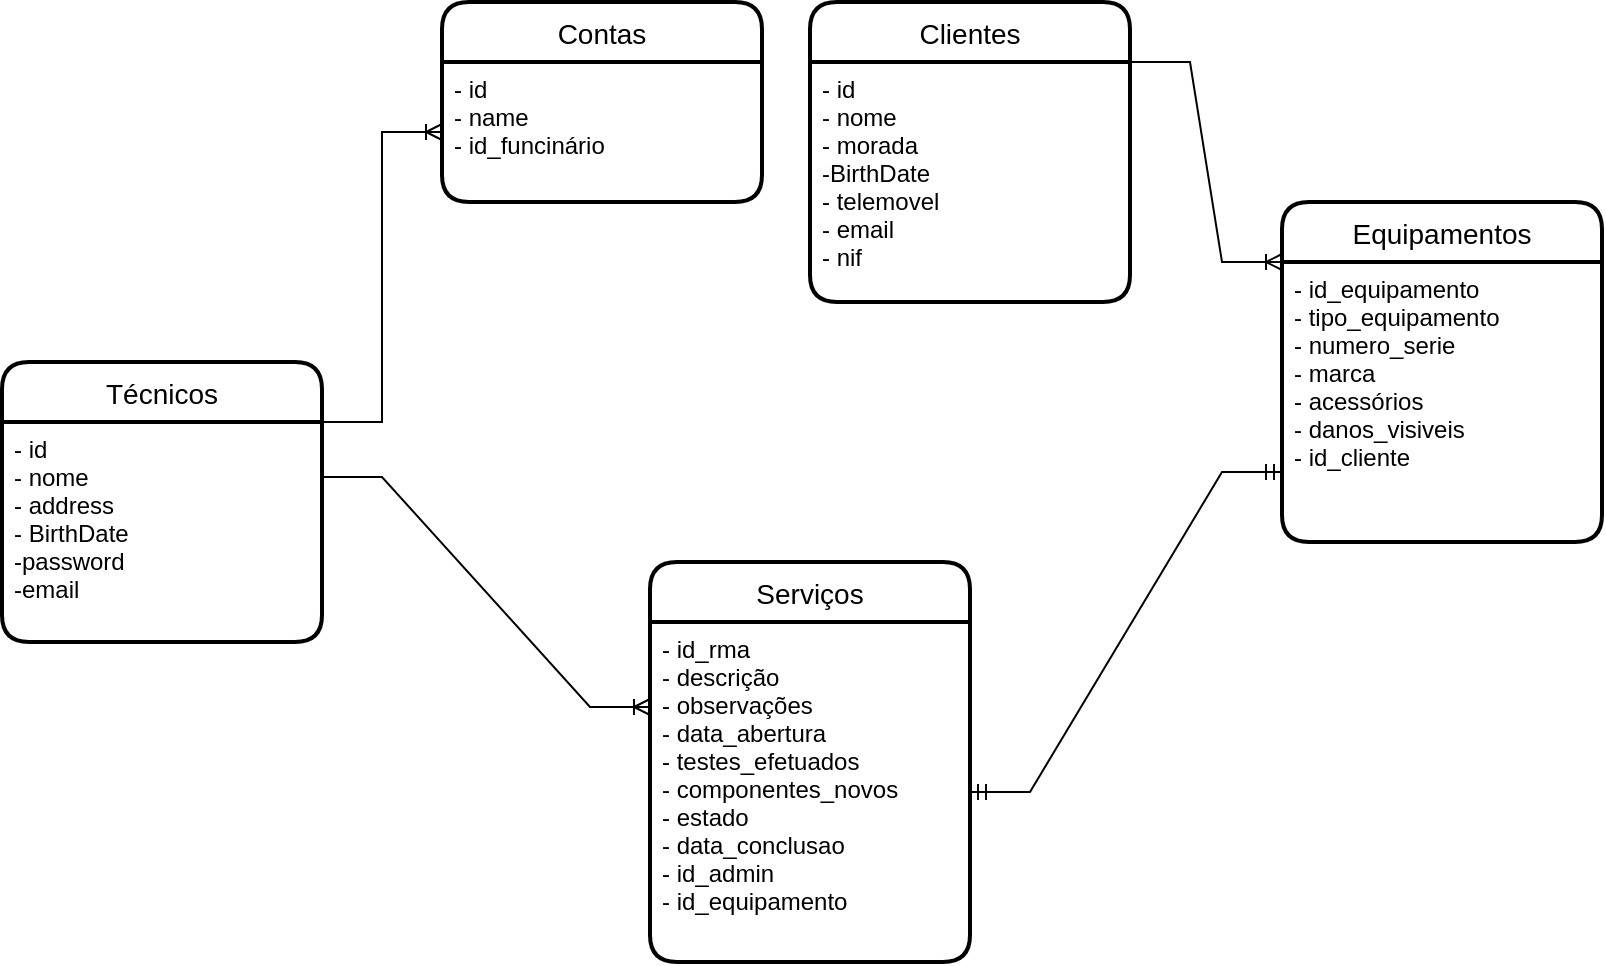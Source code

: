 <mxfile version="15.8.7" type="device"><diagram id="GpYmYWtFR5xMOvUUbtv0" name="Página-1"><mxGraphModel dx="1038" dy="649" grid="1" gridSize="10" guides="1" tooltips="1" connect="1" arrows="1" fold="1" page="1" pageScale="1" pageWidth="827" pageHeight="1169" math="0" shadow="0"><root><mxCell id="0"/><mxCell id="1" parent="0"/><mxCell id="zKvb7ItwwasAccG3lsRl-1" value="Técnicos" style="swimlane;childLayout=stackLayout;horizontal=1;startSize=30;horizontalStack=0;rounded=1;fontSize=14;fontStyle=0;strokeWidth=2;resizeParent=0;resizeLast=1;shadow=0;dashed=0;align=center;" parent="1" vertex="1"><mxGeometry x="10" y="420" width="160" height="140" as="geometry"/></mxCell><mxCell id="zKvb7ItwwasAccG3lsRl-2" value="- id&#10;- nome&#10;- address&#10;- BirthDate&#10;-password&#10;-email" style="align=left;strokeColor=none;fillColor=none;spacingLeft=4;fontSize=12;verticalAlign=top;resizable=0;rotatable=0;part=1;" parent="zKvb7ItwwasAccG3lsRl-1" vertex="1"><mxGeometry y="30" width="160" height="110" as="geometry"/></mxCell><mxCell id="zKvb7ItwwasAccG3lsRl-3" value="Clientes" style="swimlane;childLayout=stackLayout;horizontal=1;startSize=30;horizontalStack=0;rounded=1;fontSize=14;fontStyle=0;strokeWidth=2;resizeParent=0;resizeLast=1;shadow=0;dashed=0;align=center;" parent="1" vertex="1"><mxGeometry x="414" y="240" width="160" height="150" as="geometry"/></mxCell><mxCell id="zKvb7ItwwasAccG3lsRl-4" value="- id&#10;- nome&#10;- morada&#10;-BirthDate&#10;- telemovel&#10;- email&#10;- nif" style="align=left;strokeColor=none;fillColor=none;spacingLeft=4;fontSize=12;verticalAlign=top;resizable=0;rotatable=0;part=1;" parent="zKvb7ItwwasAccG3lsRl-3" vertex="1"><mxGeometry y="30" width="160" height="120" as="geometry"/></mxCell><mxCell id="zKvb7ItwwasAccG3lsRl-10" value="Equipamentos" style="swimlane;childLayout=stackLayout;horizontal=1;startSize=30;horizontalStack=0;rounded=1;fontSize=14;fontStyle=0;strokeWidth=2;resizeParent=0;resizeLast=1;shadow=0;dashed=0;align=center;" parent="1" vertex="1"><mxGeometry x="650" y="340" width="160" height="170" as="geometry"/></mxCell><mxCell id="zKvb7ItwwasAccG3lsRl-11" value="- id_equipamento&#10;- tipo_equipamento&#10;- numero_serie&#10;- marca&#10;- acessórios&#10;- danos_visiveis&#10;- id_cliente" style="align=left;strokeColor=none;fillColor=none;spacingLeft=4;fontSize=12;verticalAlign=top;resizable=0;rotatable=0;part=1;" parent="zKvb7ItwwasAccG3lsRl-10" vertex="1"><mxGeometry y="30" width="160" height="140" as="geometry"/></mxCell><mxCell id="zKvb7ItwwasAccG3lsRl-12" value="Serviços" style="swimlane;childLayout=stackLayout;horizontal=1;startSize=30;horizontalStack=0;rounded=1;fontSize=14;fontStyle=0;strokeWidth=2;resizeParent=0;resizeLast=1;shadow=0;dashed=0;align=center;" parent="1" vertex="1"><mxGeometry x="334" y="520" width="160" height="200" as="geometry"/></mxCell><mxCell id="zKvb7ItwwasAccG3lsRl-13" value="- id_rma&#10;- descrição&#10;- observações&#10;- data_abertura&#10;- testes_efetuados&#10;- componentes_novos&#10;- estado&#10;- data_conclusao&#10;- id_admin&#10;- id_equipamento" style="align=left;strokeColor=none;fillColor=none;spacingLeft=4;fontSize=12;verticalAlign=top;resizable=0;rotatable=0;part=1;" parent="zKvb7ItwwasAccG3lsRl-12" vertex="1"><mxGeometry y="30" width="160" height="170" as="geometry"/></mxCell><mxCell id="zKvb7ItwwasAccG3lsRl-14" value="" style="edgeStyle=entityRelationEdgeStyle;fontSize=12;html=1;endArrow=ERoneToMany;rounded=0;exitX=1;exitY=0;exitDx=0;exitDy=0;entryX=0;entryY=0;entryDx=0;entryDy=0;" parent="1" source="zKvb7ItwwasAccG3lsRl-4" target="zKvb7ItwwasAccG3lsRl-11" edge="1"><mxGeometry width="100" height="100" relative="1" as="geometry"><mxPoint x="460" y="680" as="sourcePoint"/><mxPoint x="560" y="580" as="targetPoint"/></mxGeometry></mxCell><mxCell id="zKvb7ItwwasAccG3lsRl-16" value="" style="edgeStyle=entityRelationEdgeStyle;fontSize=12;html=1;endArrow=ERmandOne;startArrow=ERmandOne;rounded=0;entryX=0;entryY=0.75;entryDx=0;entryDy=0;exitX=1;exitY=0.5;exitDx=0;exitDy=0;" parent="1" source="zKvb7ItwwasAccG3lsRl-13" target="zKvb7ItwwasAccG3lsRl-11" edge="1"><mxGeometry width="100" height="100" relative="1" as="geometry"><mxPoint x="80" y="800" as="sourcePoint"/><mxPoint x="580" y="470" as="targetPoint"/></mxGeometry></mxCell><mxCell id="zKvb7ItwwasAccG3lsRl-18" value="" style="edgeStyle=entityRelationEdgeStyle;fontSize=12;html=1;endArrow=ERoneToMany;rounded=0;exitX=1;exitY=0.25;exitDx=0;exitDy=0;entryX=0;entryY=0.25;entryDx=0;entryDy=0;" parent="1" source="zKvb7ItwwasAccG3lsRl-2" target="zKvb7ItwwasAccG3lsRl-13" edge="1"><mxGeometry width="100" height="100" relative="1" as="geometry"><mxPoint x="60" y="730" as="sourcePoint"/><mxPoint x="160" y="630" as="targetPoint"/></mxGeometry></mxCell><mxCell id="GSw_hjjjOALExXijWhJt-1" value="Contas" style="swimlane;childLayout=stackLayout;horizontal=1;startSize=30;horizontalStack=0;rounded=1;fontSize=14;fontStyle=0;strokeWidth=2;resizeParent=0;resizeLast=1;shadow=0;dashed=0;align=center;" parent="1" vertex="1"><mxGeometry x="230" y="240" width="160" height="100" as="geometry"/></mxCell><mxCell id="GSw_hjjjOALExXijWhJt-2" value="- id&#10;- name&#10;- id_funcinário" style="align=left;strokeColor=none;fillColor=none;spacingLeft=4;fontSize=12;verticalAlign=top;resizable=0;rotatable=0;part=1;" parent="GSw_hjjjOALExXijWhJt-1" vertex="1"><mxGeometry y="30" width="160" height="70" as="geometry"/></mxCell><mxCell id="yzU8zYtqj7pddPI81naI-1" value="" style="edgeStyle=entityRelationEdgeStyle;fontSize=12;html=1;endArrow=ERoneToMany;rounded=0;entryX=0;entryY=0.5;entryDx=0;entryDy=0;exitX=1;exitY=0;exitDx=0;exitDy=0;" edge="1" parent="1" source="zKvb7ItwwasAccG3lsRl-2" target="GSw_hjjjOALExXijWhJt-2"><mxGeometry width="100" height="100" relative="1" as="geometry"><mxPoint x="40" y="460" as="sourcePoint"/><mxPoint x="140" y="360" as="targetPoint"/></mxGeometry></mxCell></root></mxGraphModel></diagram></mxfile>